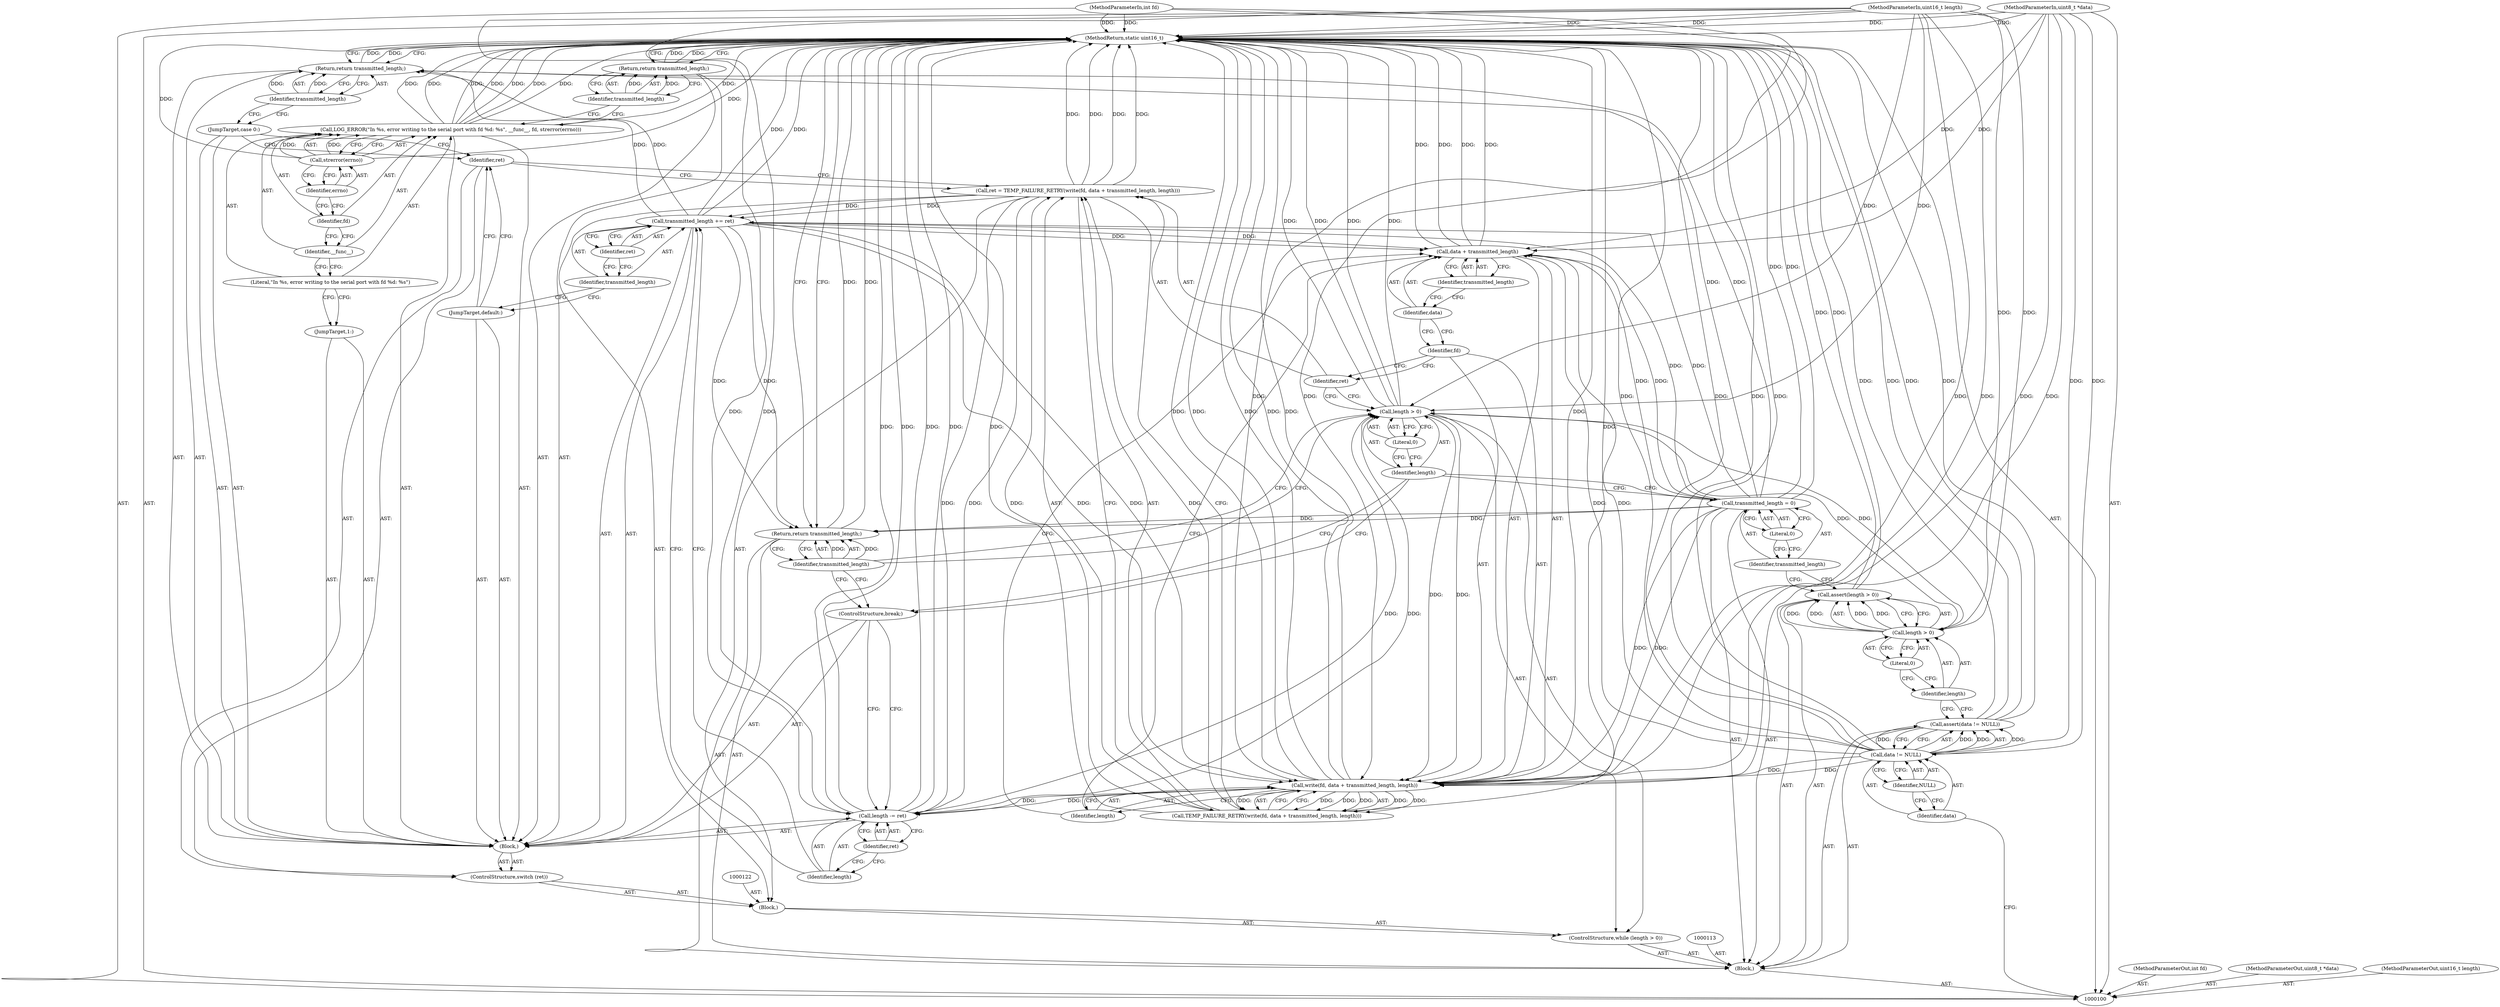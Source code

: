 digraph "0_Android_472271b153c5dc53c28beac55480a8d8434b2d5c_54" {
"1000157" [label="(MethodReturn,static uint16_t)"];
"1000101" [label="(MethodParameterIn,int fd)"];
"1000222" [label="(MethodParameterOut,int fd)"];
"1000102" [label="(MethodParameterIn,uint8_t *data)"];
"1000223" [label="(MethodParameterOut,uint8_t *data)"];
"1000103" [label="(MethodParameterIn,uint16_t length)"];
"1000224" [label="(MethodParameterOut,uint16_t length)"];
"1000104" [label="(Block,)"];
"1000135" [label="(JumpTarget,1:)"];
"1000141" [label="(Identifier,errno)"];
"1000137" [label="(Literal,\"In %s, error writing to the serial port with fd %d: %s\")"];
"1000138" [label="(Identifier,__func__)"];
"1000139" [label="(Identifier,fd)"];
"1000136" [label="(Call,LOG_ERROR(\"In %s, error writing to the serial port with fd %d: %s\", __func__, fd, strerror(errno)))"];
"1000140" [label="(Call,strerror(errno))"];
"1000142" [label="(Return,return transmitted_length;)"];
"1000143" [label="(Identifier,transmitted_length)"];
"1000144" [label="(JumpTarget,case 0:)"];
"1000145" [label="(Return,return transmitted_length;)"];
"1000146" [label="(Identifier,transmitted_length)"];
"1000147" [label="(JumpTarget,default:)"];
"1000150" [label="(Identifier,ret)"];
"1000148" [label="(Call,transmitted_length += ret)"];
"1000149" [label="(Identifier,transmitted_length)"];
"1000153" [label="(Identifier,ret)"];
"1000151" [label="(Call,length -= ret)"];
"1000152" [label="(Identifier,length)"];
"1000154" [label="(ControlStructure,break;)"];
"1000108" [label="(Identifier,NULL)"];
"1000105" [label="(Call,assert(data != NULL))"];
"1000106" [label="(Call,data != NULL)"];
"1000107" [label="(Identifier,data)"];
"1000155" [label="(Return,return transmitted_length;)"];
"1000156" [label="(Identifier,transmitted_length)"];
"1000112" [label="(Literal,0)"];
"1000109" [label="(Call,assert(length > 0))"];
"1000110" [label="(Call,length > 0)"];
"1000111" [label="(Identifier,length)"];
"1000114" [label="(Call,transmitted_length = 0)"];
"1000115" [label="(Identifier,transmitted_length)"];
"1000116" [label="(Literal,0)"];
"1000118" [label="(Call,length > 0)"];
"1000119" [label="(Identifier,length)"];
"1000120" [label="(Literal,0)"];
"1000117" [label="(ControlStructure,while (length > 0))"];
"1000123" [label="(Call,ret = TEMP_FAILURE_RETRY(write(fd, data + transmitted_length, length)))"];
"1000124" [label="(Identifier,ret)"];
"1000125" [label="(Call,TEMP_FAILURE_RETRY(write(fd, data + transmitted_length, length)))"];
"1000126" [label="(Call,write(fd, data + transmitted_length, length))"];
"1000121" [label="(Block,)"];
"1000127" [label="(Identifier,fd)"];
"1000128" [label="(Call,data + transmitted_length)"];
"1000129" [label="(Identifier,data)"];
"1000130" [label="(Identifier,transmitted_length)"];
"1000131" [label="(Identifier,length)"];
"1000133" [label="(Identifier,ret)"];
"1000134" [label="(Block,)"];
"1000132" [label="(ControlStructure,switch (ret))"];
"1000157" -> "1000100"  [label="AST: "];
"1000157" -> "1000142"  [label="CFG: "];
"1000157" -> "1000145"  [label="CFG: "];
"1000157" -> "1000155"  [label="CFG: "];
"1000145" -> "1000157"  [label="DDG: "];
"1000142" -> "1000157"  [label="DDG: "];
"1000155" -> "1000157"  [label="DDG: "];
"1000123" -> "1000157"  [label="DDG: "];
"1000123" -> "1000157"  [label="DDG: "];
"1000106" -> "1000157"  [label="DDG: "];
"1000106" -> "1000157"  [label="DDG: "];
"1000105" -> "1000157"  [label="DDG: "];
"1000105" -> "1000157"  [label="DDG: "];
"1000114" -> "1000157"  [label="DDG: "];
"1000118" -> "1000157"  [label="DDG: "];
"1000118" -> "1000157"  [label="DDG: "];
"1000102" -> "1000157"  [label="DDG: "];
"1000101" -> "1000157"  [label="DDG: "];
"1000136" -> "1000157"  [label="DDG: "];
"1000136" -> "1000157"  [label="DDG: "];
"1000136" -> "1000157"  [label="DDG: "];
"1000136" -> "1000157"  [label="DDG: "];
"1000128" -> "1000157"  [label="DDG: "];
"1000128" -> "1000157"  [label="DDG: "];
"1000125" -> "1000157"  [label="DDG: "];
"1000140" -> "1000157"  [label="DDG: "];
"1000151" -> "1000157"  [label="DDG: "];
"1000151" -> "1000157"  [label="DDG: "];
"1000103" -> "1000157"  [label="DDG: "];
"1000148" -> "1000157"  [label="DDG: "];
"1000126" -> "1000157"  [label="DDG: "];
"1000126" -> "1000157"  [label="DDG: "];
"1000126" -> "1000157"  [label="DDG: "];
"1000109" -> "1000157"  [label="DDG: "];
"1000101" -> "1000100"  [label="AST: "];
"1000101" -> "1000157"  [label="DDG: "];
"1000101" -> "1000126"  [label="DDG: "];
"1000222" -> "1000100"  [label="AST: "];
"1000102" -> "1000100"  [label="AST: "];
"1000102" -> "1000157"  [label="DDG: "];
"1000102" -> "1000106"  [label="DDG: "];
"1000102" -> "1000126"  [label="DDG: "];
"1000102" -> "1000128"  [label="DDG: "];
"1000223" -> "1000100"  [label="AST: "];
"1000103" -> "1000100"  [label="AST: "];
"1000103" -> "1000157"  [label="DDG: "];
"1000103" -> "1000110"  [label="DDG: "];
"1000103" -> "1000118"  [label="DDG: "];
"1000103" -> "1000126"  [label="DDG: "];
"1000103" -> "1000151"  [label="DDG: "];
"1000224" -> "1000100"  [label="AST: "];
"1000104" -> "1000100"  [label="AST: "];
"1000105" -> "1000104"  [label="AST: "];
"1000109" -> "1000104"  [label="AST: "];
"1000113" -> "1000104"  [label="AST: "];
"1000114" -> "1000104"  [label="AST: "];
"1000117" -> "1000104"  [label="AST: "];
"1000155" -> "1000104"  [label="AST: "];
"1000135" -> "1000134"  [label="AST: "];
"1000137" -> "1000135"  [label="CFG: "];
"1000141" -> "1000140"  [label="AST: "];
"1000141" -> "1000139"  [label="CFG: "];
"1000140" -> "1000141"  [label="CFG: "];
"1000137" -> "1000136"  [label="AST: "];
"1000137" -> "1000135"  [label="CFG: "];
"1000138" -> "1000137"  [label="CFG: "];
"1000138" -> "1000136"  [label="AST: "];
"1000138" -> "1000137"  [label="CFG: "];
"1000139" -> "1000138"  [label="CFG: "];
"1000139" -> "1000136"  [label="AST: "];
"1000139" -> "1000138"  [label="CFG: "];
"1000141" -> "1000139"  [label="CFG: "];
"1000136" -> "1000134"  [label="AST: "];
"1000136" -> "1000140"  [label="CFG: "];
"1000137" -> "1000136"  [label="AST: "];
"1000138" -> "1000136"  [label="AST: "];
"1000139" -> "1000136"  [label="AST: "];
"1000140" -> "1000136"  [label="AST: "];
"1000143" -> "1000136"  [label="CFG: "];
"1000136" -> "1000157"  [label="DDG: "];
"1000136" -> "1000157"  [label="DDG: "];
"1000136" -> "1000157"  [label="DDG: "];
"1000136" -> "1000157"  [label="DDG: "];
"1000140" -> "1000136"  [label="DDG: "];
"1000140" -> "1000136"  [label="AST: "];
"1000140" -> "1000141"  [label="CFG: "];
"1000141" -> "1000140"  [label="AST: "];
"1000136" -> "1000140"  [label="CFG: "];
"1000140" -> "1000157"  [label="DDG: "];
"1000140" -> "1000136"  [label="DDG: "];
"1000142" -> "1000134"  [label="AST: "];
"1000142" -> "1000143"  [label="CFG: "];
"1000143" -> "1000142"  [label="AST: "];
"1000157" -> "1000142"  [label="CFG: "];
"1000142" -> "1000157"  [label="DDG: "];
"1000143" -> "1000142"  [label="DDG: "];
"1000143" -> "1000142"  [label="AST: "];
"1000143" -> "1000136"  [label="CFG: "];
"1000142" -> "1000143"  [label="CFG: "];
"1000143" -> "1000142"  [label="DDG: "];
"1000144" -> "1000134"  [label="AST: "];
"1000144" -> "1000133"  [label="CFG: "];
"1000146" -> "1000144"  [label="CFG: "];
"1000145" -> "1000134"  [label="AST: "];
"1000145" -> "1000146"  [label="CFG: "];
"1000146" -> "1000145"  [label="AST: "];
"1000157" -> "1000145"  [label="CFG: "];
"1000145" -> "1000157"  [label="DDG: "];
"1000146" -> "1000145"  [label="DDG: "];
"1000114" -> "1000145"  [label="DDG: "];
"1000148" -> "1000145"  [label="DDG: "];
"1000146" -> "1000145"  [label="AST: "];
"1000146" -> "1000144"  [label="CFG: "];
"1000145" -> "1000146"  [label="CFG: "];
"1000146" -> "1000145"  [label="DDG: "];
"1000147" -> "1000134"  [label="AST: "];
"1000147" -> "1000133"  [label="CFG: "];
"1000149" -> "1000147"  [label="CFG: "];
"1000150" -> "1000148"  [label="AST: "];
"1000150" -> "1000149"  [label="CFG: "];
"1000148" -> "1000150"  [label="CFG: "];
"1000148" -> "1000134"  [label="AST: "];
"1000148" -> "1000150"  [label="CFG: "];
"1000149" -> "1000148"  [label="AST: "];
"1000150" -> "1000148"  [label="AST: "];
"1000152" -> "1000148"  [label="CFG: "];
"1000148" -> "1000157"  [label="DDG: "];
"1000148" -> "1000126"  [label="DDG: "];
"1000148" -> "1000128"  [label="DDG: "];
"1000148" -> "1000145"  [label="DDG: "];
"1000123" -> "1000148"  [label="DDG: "];
"1000114" -> "1000148"  [label="DDG: "];
"1000148" -> "1000155"  [label="DDG: "];
"1000149" -> "1000148"  [label="AST: "];
"1000149" -> "1000147"  [label="CFG: "];
"1000150" -> "1000149"  [label="CFG: "];
"1000153" -> "1000151"  [label="AST: "];
"1000153" -> "1000152"  [label="CFG: "];
"1000151" -> "1000153"  [label="CFG: "];
"1000151" -> "1000134"  [label="AST: "];
"1000151" -> "1000153"  [label="CFG: "];
"1000152" -> "1000151"  [label="AST: "];
"1000153" -> "1000151"  [label="AST: "];
"1000154" -> "1000151"  [label="CFG: "];
"1000151" -> "1000157"  [label="DDG: "];
"1000151" -> "1000157"  [label="DDG: "];
"1000151" -> "1000118"  [label="DDG: "];
"1000123" -> "1000151"  [label="DDG: "];
"1000126" -> "1000151"  [label="DDG: "];
"1000103" -> "1000151"  [label="DDG: "];
"1000152" -> "1000151"  [label="AST: "];
"1000152" -> "1000148"  [label="CFG: "];
"1000153" -> "1000152"  [label="CFG: "];
"1000154" -> "1000134"  [label="AST: "];
"1000154" -> "1000151"  [label="CFG: "];
"1000119" -> "1000154"  [label="CFG: "];
"1000156" -> "1000154"  [label="CFG: "];
"1000108" -> "1000106"  [label="AST: "];
"1000108" -> "1000107"  [label="CFG: "];
"1000106" -> "1000108"  [label="CFG: "];
"1000105" -> "1000104"  [label="AST: "];
"1000105" -> "1000106"  [label="CFG: "];
"1000106" -> "1000105"  [label="AST: "];
"1000111" -> "1000105"  [label="CFG: "];
"1000105" -> "1000157"  [label="DDG: "];
"1000105" -> "1000157"  [label="DDG: "];
"1000106" -> "1000105"  [label="DDG: "];
"1000106" -> "1000105"  [label="DDG: "];
"1000106" -> "1000105"  [label="AST: "];
"1000106" -> "1000108"  [label="CFG: "];
"1000107" -> "1000106"  [label="AST: "];
"1000108" -> "1000106"  [label="AST: "];
"1000105" -> "1000106"  [label="CFG: "];
"1000106" -> "1000157"  [label="DDG: "];
"1000106" -> "1000157"  [label="DDG: "];
"1000106" -> "1000105"  [label="DDG: "];
"1000106" -> "1000105"  [label="DDG: "];
"1000102" -> "1000106"  [label="DDG: "];
"1000106" -> "1000126"  [label="DDG: "];
"1000106" -> "1000128"  [label="DDG: "];
"1000107" -> "1000106"  [label="AST: "];
"1000107" -> "1000100"  [label="CFG: "];
"1000108" -> "1000107"  [label="CFG: "];
"1000155" -> "1000104"  [label="AST: "];
"1000155" -> "1000156"  [label="CFG: "];
"1000156" -> "1000155"  [label="AST: "];
"1000157" -> "1000155"  [label="CFG: "];
"1000155" -> "1000157"  [label="DDG: "];
"1000156" -> "1000155"  [label="DDG: "];
"1000114" -> "1000155"  [label="DDG: "];
"1000148" -> "1000155"  [label="DDG: "];
"1000156" -> "1000155"  [label="AST: "];
"1000156" -> "1000118"  [label="CFG: "];
"1000156" -> "1000154"  [label="CFG: "];
"1000155" -> "1000156"  [label="CFG: "];
"1000156" -> "1000155"  [label="DDG: "];
"1000112" -> "1000110"  [label="AST: "];
"1000112" -> "1000111"  [label="CFG: "];
"1000110" -> "1000112"  [label="CFG: "];
"1000109" -> "1000104"  [label="AST: "];
"1000109" -> "1000110"  [label="CFG: "];
"1000110" -> "1000109"  [label="AST: "];
"1000115" -> "1000109"  [label="CFG: "];
"1000109" -> "1000157"  [label="DDG: "];
"1000110" -> "1000109"  [label="DDG: "];
"1000110" -> "1000109"  [label="DDG: "];
"1000110" -> "1000109"  [label="AST: "];
"1000110" -> "1000112"  [label="CFG: "];
"1000111" -> "1000110"  [label="AST: "];
"1000112" -> "1000110"  [label="AST: "];
"1000109" -> "1000110"  [label="CFG: "];
"1000110" -> "1000109"  [label="DDG: "];
"1000110" -> "1000109"  [label="DDG: "];
"1000103" -> "1000110"  [label="DDG: "];
"1000110" -> "1000118"  [label="DDG: "];
"1000111" -> "1000110"  [label="AST: "];
"1000111" -> "1000105"  [label="CFG: "];
"1000112" -> "1000111"  [label="CFG: "];
"1000114" -> "1000104"  [label="AST: "];
"1000114" -> "1000116"  [label="CFG: "];
"1000115" -> "1000114"  [label="AST: "];
"1000116" -> "1000114"  [label="AST: "];
"1000119" -> "1000114"  [label="CFG: "];
"1000114" -> "1000157"  [label="DDG: "];
"1000114" -> "1000126"  [label="DDG: "];
"1000114" -> "1000128"  [label="DDG: "];
"1000114" -> "1000145"  [label="DDG: "];
"1000114" -> "1000148"  [label="DDG: "];
"1000114" -> "1000155"  [label="DDG: "];
"1000115" -> "1000114"  [label="AST: "];
"1000115" -> "1000109"  [label="CFG: "];
"1000116" -> "1000115"  [label="CFG: "];
"1000116" -> "1000114"  [label="AST: "];
"1000116" -> "1000115"  [label="CFG: "];
"1000114" -> "1000116"  [label="CFG: "];
"1000118" -> "1000117"  [label="AST: "];
"1000118" -> "1000120"  [label="CFG: "];
"1000119" -> "1000118"  [label="AST: "];
"1000120" -> "1000118"  [label="AST: "];
"1000124" -> "1000118"  [label="CFG: "];
"1000156" -> "1000118"  [label="CFG: "];
"1000118" -> "1000157"  [label="DDG: "];
"1000118" -> "1000157"  [label="DDG: "];
"1000151" -> "1000118"  [label="DDG: "];
"1000110" -> "1000118"  [label="DDG: "];
"1000103" -> "1000118"  [label="DDG: "];
"1000118" -> "1000126"  [label="DDG: "];
"1000119" -> "1000118"  [label="AST: "];
"1000119" -> "1000154"  [label="CFG: "];
"1000119" -> "1000114"  [label="CFG: "];
"1000120" -> "1000119"  [label="CFG: "];
"1000120" -> "1000118"  [label="AST: "];
"1000120" -> "1000119"  [label="CFG: "];
"1000118" -> "1000120"  [label="CFG: "];
"1000117" -> "1000104"  [label="AST: "];
"1000118" -> "1000117"  [label="AST: "];
"1000121" -> "1000117"  [label="AST: "];
"1000123" -> "1000121"  [label="AST: "];
"1000123" -> "1000125"  [label="CFG: "];
"1000124" -> "1000123"  [label="AST: "];
"1000125" -> "1000123"  [label="AST: "];
"1000133" -> "1000123"  [label="CFG: "];
"1000123" -> "1000157"  [label="DDG: "];
"1000123" -> "1000157"  [label="DDG: "];
"1000125" -> "1000123"  [label="DDG: "];
"1000123" -> "1000148"  [label="DDG: "];
"1000123" -> "1000151"  [label="DDG: "];
"1000124" -> "1000123"  [label="AST: "];
"1000124" -> "1000118"  [label="CFG: "];
"1000127" -> "1000124"  [label="CFG: "];
"1000125" -> "1000123"  [label="AST: "];
"1000125" -> "1000126"  [label="CFG: "];
"1000126" -> "1000125"  [label="AST: "];
"1000123" -> "1000125"  [label="CFG: "];
"1000125" -> "1000157"  [label="DDG: "];
"1000125" -> "1000123"  [label="DDG: "];
"1000126" -> "1000125"  [label="DDG: "];
"1000126" -> "1000125"  [label="DDG: "];
"1000126" -> "1000125"  [label="DDG: "];
"1000126" -> "1000125"  [label="AST: "];
"1000126" -> "1000131"  [label="CFG: "];
"1000127" -> "1000126"  [label="AST: "];
"1000128" -> "1000126"  [label="AST: "];
"1000131" -> "1000126"  [label="AST: "];
"1000125" -> "1000126"  [label="CFG: "];
"1000126" -> "1000157"  [label="DDG: "];
"1000126" -> "1000157"  [label="DDG: "];
"1000126" -> "1000157"  [label="DDG: "];
"1000126" -> "1000125"  [label="DDG: "];
"1000126" -> "1000125"  [label="DDG: "];
"1000126" -> "1000125"  [label="DDG: "];
"1000101" -> "1000126"  [label="DDG: "];
"1000106" -> "1000126"  [label="DDG: "];
"1000102" -> "1000126"  [label="DDG: "];
"1000114" -> "1000126"  [label="DDG: "];
"1000148" -> "1000126"  [label="DDG: "];
"1000118" -> "1000126"  [label="DDG: "];
"1000103" -> "1000126"  [label="DDG: "];
"1000126" -> "1000151"  [label="DDG: "];
"1000121" -> "1000117"  [label="AST: "];
"1000122" -> "1000121"  [label="AST: "];
"1000123" -> "1000121"  [label="AST: "];
"1000132" -> "1000121"  [label="AST: "];
"1000127" -> "1000126"  [label="AST: "];
"1000127" -> "1000124"  [label="CFG: "];
"1000129" -> "1000127"  [label="CFG: "];
"1000128" -> "1000126"  [label="AST: "];
"1000128" -> "1000130"  [label="CFG: "];
"1000129" -> "1000128"  [label="AST: "];
"1000130" -> "1000128"  [label="AST: "];
"1000131" -> "1000128"  [label="CFG: "];
"1000128" -> "1000157"  [label="DDG: "];
"1000128" -> "1000157"  [label="DDG: "];
"1000106" -> "1000128"  [label="DDG: "];
"1000102" -> "1000128"  [label="DDG: "];
"1000114" -> "1000128"  [label="DDG: "];
"1000148" -> "1000128"  [label="DDG: "];
"1000129" -> "1000128"  [label="AST: "];
"1000129" -> "1000127"  [label="CFG: "];
"1000130" -> "1000129"  [label="CFG: "];
"1000130" -> "1000128"  [label="AST: "];
"1000130" -> "1000129"  [label="CFG: "];
"1000128" -> "1000130"  [label="CFG: "];
"1000131" -> "1000126"  [label="AST: "];
"1000131" -> "1000128"  [label="CFG: "];
"1000126" -> "1000131"  [label="CFG: "];
"1000133" -> "1000132"  [label="AST: "];
"1000133" -> "1000123"  [label="CFG: "];
"1000144" -> "1000133"  [label="CFG: "];
"1000147" -> "1000133"  [label="CFG: "];
"1000134" -> "1000132"  [label="AST: "];
"1000135" -> "1000134"  [label="AST: "];
"1000136" -> "1000134"  [label="AST: "];
"1000142" -> "1000134"  [label="AST: "];
"1000144" -> "1000134"  [label="AST: "];
"1000145" -> "1000134"  [label="AST: "];
"1000147" -> "1000134"  [label="AST: "];
"1000148" -> "1000134"  [label="AST: "];
"1000151" -> "1000134"  [label="AST: "];
"1000154" -> "1000134"  [label="AST: "];
"1000132" -> "1000121"  [label="AST: "];
"1000133" -> "1000132"  [label="AST: "];
"1000134" -> "1000132"  [label="AST: "];
}
